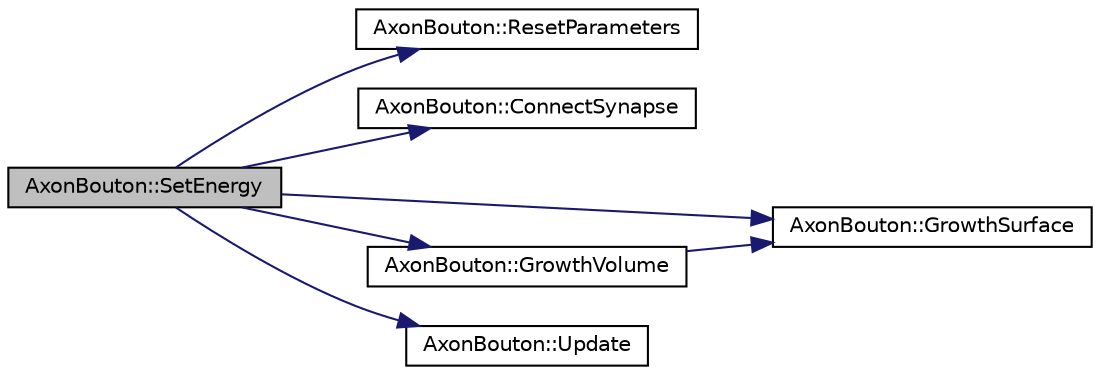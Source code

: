 digraph "AxonBouton::SetEnergy"
{
  edge [fontname="Helvetica",fontsize="10",labelfontname="Helvetica",labelfontsize="10"];
  node [fontname="Helvetica",fontsize="10",shape=record];
  rankdir="LR";
  Node1 [label="AxonBouton::SetEnergy",height=0.2,width=0.4,color="black", fillcolor="grey75", style="filled", fontcolor="black"];
  Node1 -> Node2 [color="midnightblue",fontsize="10",style="solid",fontname="Helvetica"];
  Node2 [label="AxonBouton::ResetParameters",height=0.2,width=0.4,color="black", fillcolor="white", style="filled",URL="$class_axon_bouton.html#a7c329651ac758553f9e5ed7a61d274c7"];
  Node1 -> Node3 [color="midnightblue",fontsize="10",style="solid",fontname="Helvetica"];
  Node3 [label="AxonBouton::ConnectSynapse",height=0.2,width=0.4,color="black", fillcolor="white", style="filled",URL="$class_axon_bouton.html#af09612f35534ce7e9e2e7b779ade1b75"];
  Node1 -> Node4 [color="midnightblue",fontsize="10",style="solid",fontname="Helvetica"];
  Node4 [label="AxonBouton::GrowthSurface",height=0.2,width=0.4,color="black", fillcolor="white", style="filled",URL="$class_axon_bouton.html#a95fc006b2436e2c7784af2cc0bc9522e"];
  Node1 -> Node5 [color="midnightblue",fontsize="10",style="solid",fontname="Helvetica"];
  Node5 [label="AxonBouton::GrowthVolume",height=0.2,width=0.4,color="black", fillcolor="white", style="filled",URL="$class_axon_bouton.html#a10ac4446e777376a3944c87b2bcf26b5"];
  Node5 -> Node4 [color="midnightblue",fontsize="10",style="solid",fontname="Helvetica"];
  Node1 -> Node6 [color="midnightblue",fontsize="10",style="solid",fontname="Helvetica"];
  Node6 [label="AxonBouton::Update",height=0.2,width=0.4,color="black", fillcolor="white", style="filled",URL="$class_axon_bouton.html#a26f89bac681b8f0894fe1ae249733917"];
}
